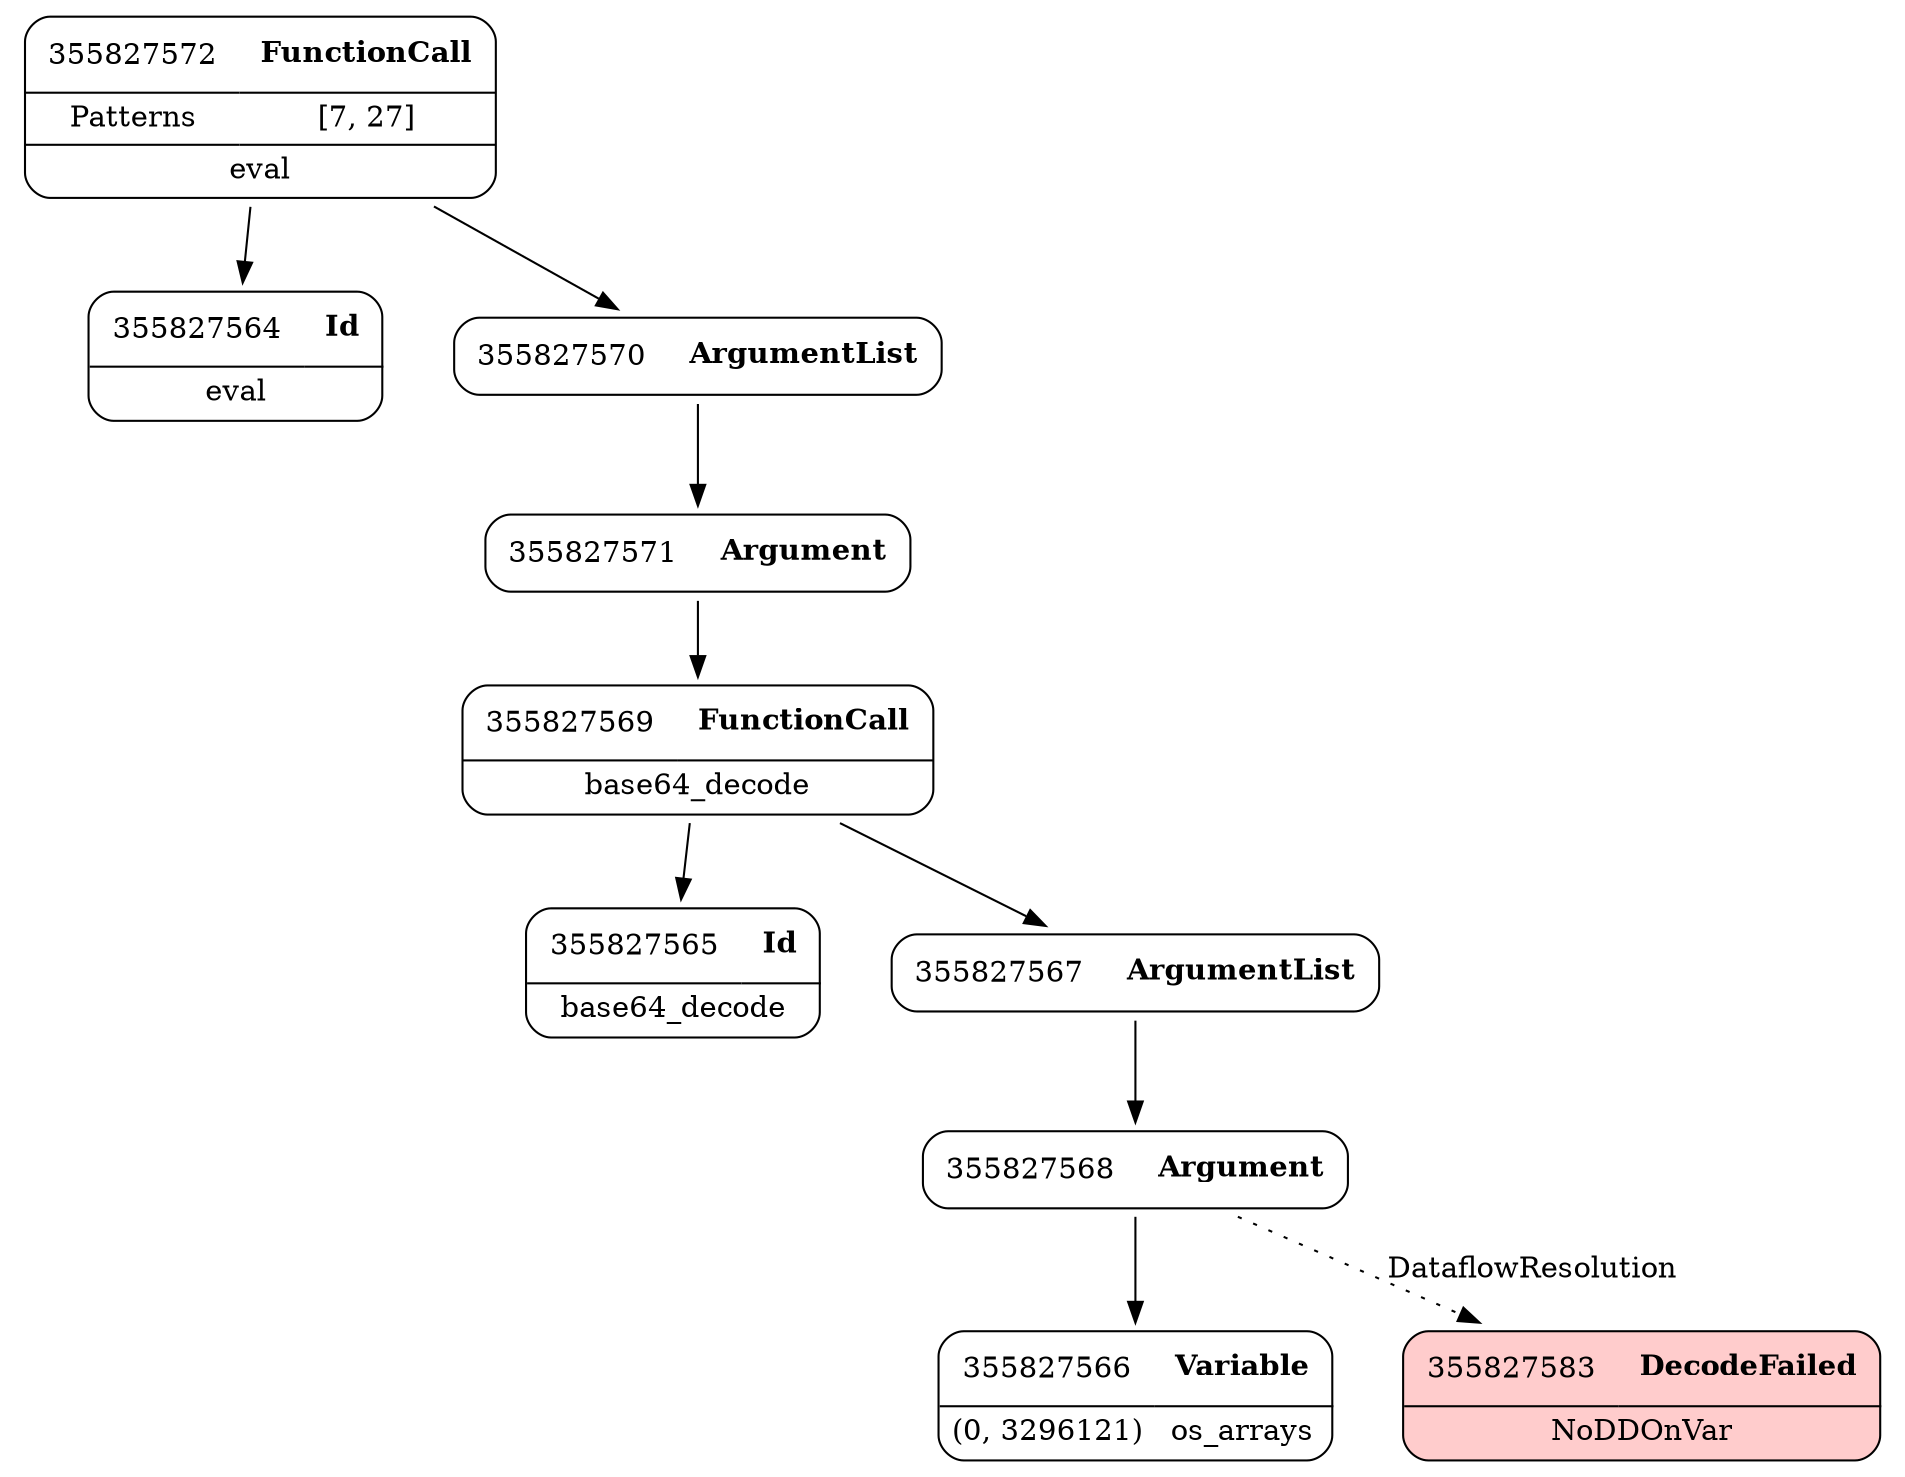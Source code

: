 digraph ast {
node [shape=none];
355827572 [label=<<TABLE border='1' cellspacing='0' cellpadding='10' style='rounded' ><TR><TD border='0'>355827572</TD><TD border='0'><B>FunctionCall</B></TD></TR><HR/><TR><TD border='0' cellpadding='5'>Patterns</TD><TD border='0' cellpadding='5'>[7, 27]</TD></TR><HR/><TR><TD border='0' cellpadding='5' colspan='2'>eval</TD></TR></TABLE>>];
355827572 -> 355827564 [weight=2];
355827572 -> 355827570 [weight=2];
355827569 [label=<<TABLE border='1' cellspacing='0' cellpadding='10' style='rounded' ><TR><TD border='0'>355827569</TD><TD border='0'><B>FunctionCall</B></TD></TR><HR/><TR><TD border='0' cellpadding='5' colspan='2'>base64_decode</TD></TR></TABLE>>];
355827569 -> 355827565 [weight=2];
355827569 -> 355827567 [weight=2];
355827568 [label=<<TABLE border='1' cellspacing='0' cellpadding='10' style='rounded' ><TR><TD border='0'>355827568</TD><TD border='0'><B>Argument</B></TD></TR></TABLE>>];
355827568 -> 355827566 [weight=2];
355827568 -> 355827583 [style=dotted,label=DataflowResolution];
355827571 [label=<<TABLE border='1' cellspacing='0' cellpadding='10' style='rounded' ><TR><TD border='0'>355827571</TD><TD border='0'><B>Argument</B></TD></TR></TABLE>>];
355827571 -> 355827569 [weight=2];
355827570 [label=<<TABLE border='1' cellspacing='0' cellpadding='10' style='rounded' ><TR><TD border='0'>355827570</TD><TD border='0'><B>ArgumentList</B></TD></TR></TABLE>>];
355827570 -> 355827571 [weight=2];
355827565 [label=<<TABLE border='1' cellspacing='0' cellpadding='10' style='rounded' ><TR><TD border='0'>355827565</TD><TD border='0'><B>Id</B></TD></TR><HR/><TR><TD border='0' cellpadding='5' colspan='2'>base64_decode</TD></TR></TABLE>>];
355827564 [label=<<TABLE border='1' cellspacing='0' cellpadding='10' style='rounded' ><TR><TD border='0'>355827564</TD><TD border='0'><B>Id</B></TD></TR><HR/><TR><TD border='0' cellpadding='5' colspan='2'>eval</TD></TR></TABLE>>];
355827567 [label=<<TABLE border='1' cellspacing='0' cellpadding='10' style='rounded' ><TR><TD border='0'>355827567</TD><TD border='0'><B>ArgumentList</B></TD></TR></TABLE>>];
355827567 -> 355827568 [weight=2];
355827583 [label=<<TABLE border='1' cellspacing='0' cellpadding='10' style='rounded' bgcolor='#FFCCCC' ><TR><TD border='0'>355827583</TD><TD border='0'><B>DecodeFailed</B></TD></TR><HR/><TR><TD border='0' cellpadding='5' colspan='2'>NoDDOnVar</TD></TR></TABLE>>];
355827566 [label=<<TABLE border='1' cellspacing='0' cellpadding='10' style='rounded' ><TR><TD border='0'>355827566</TD><TD border='0'><B>Variable</B></TD></TR><HR/><TR><TD border='0' cellpadding='5'>(0, 3296121)</TD><TD border='0' cellpadding='5'>os_arrays</TD></TR></TABLE>>];
}
